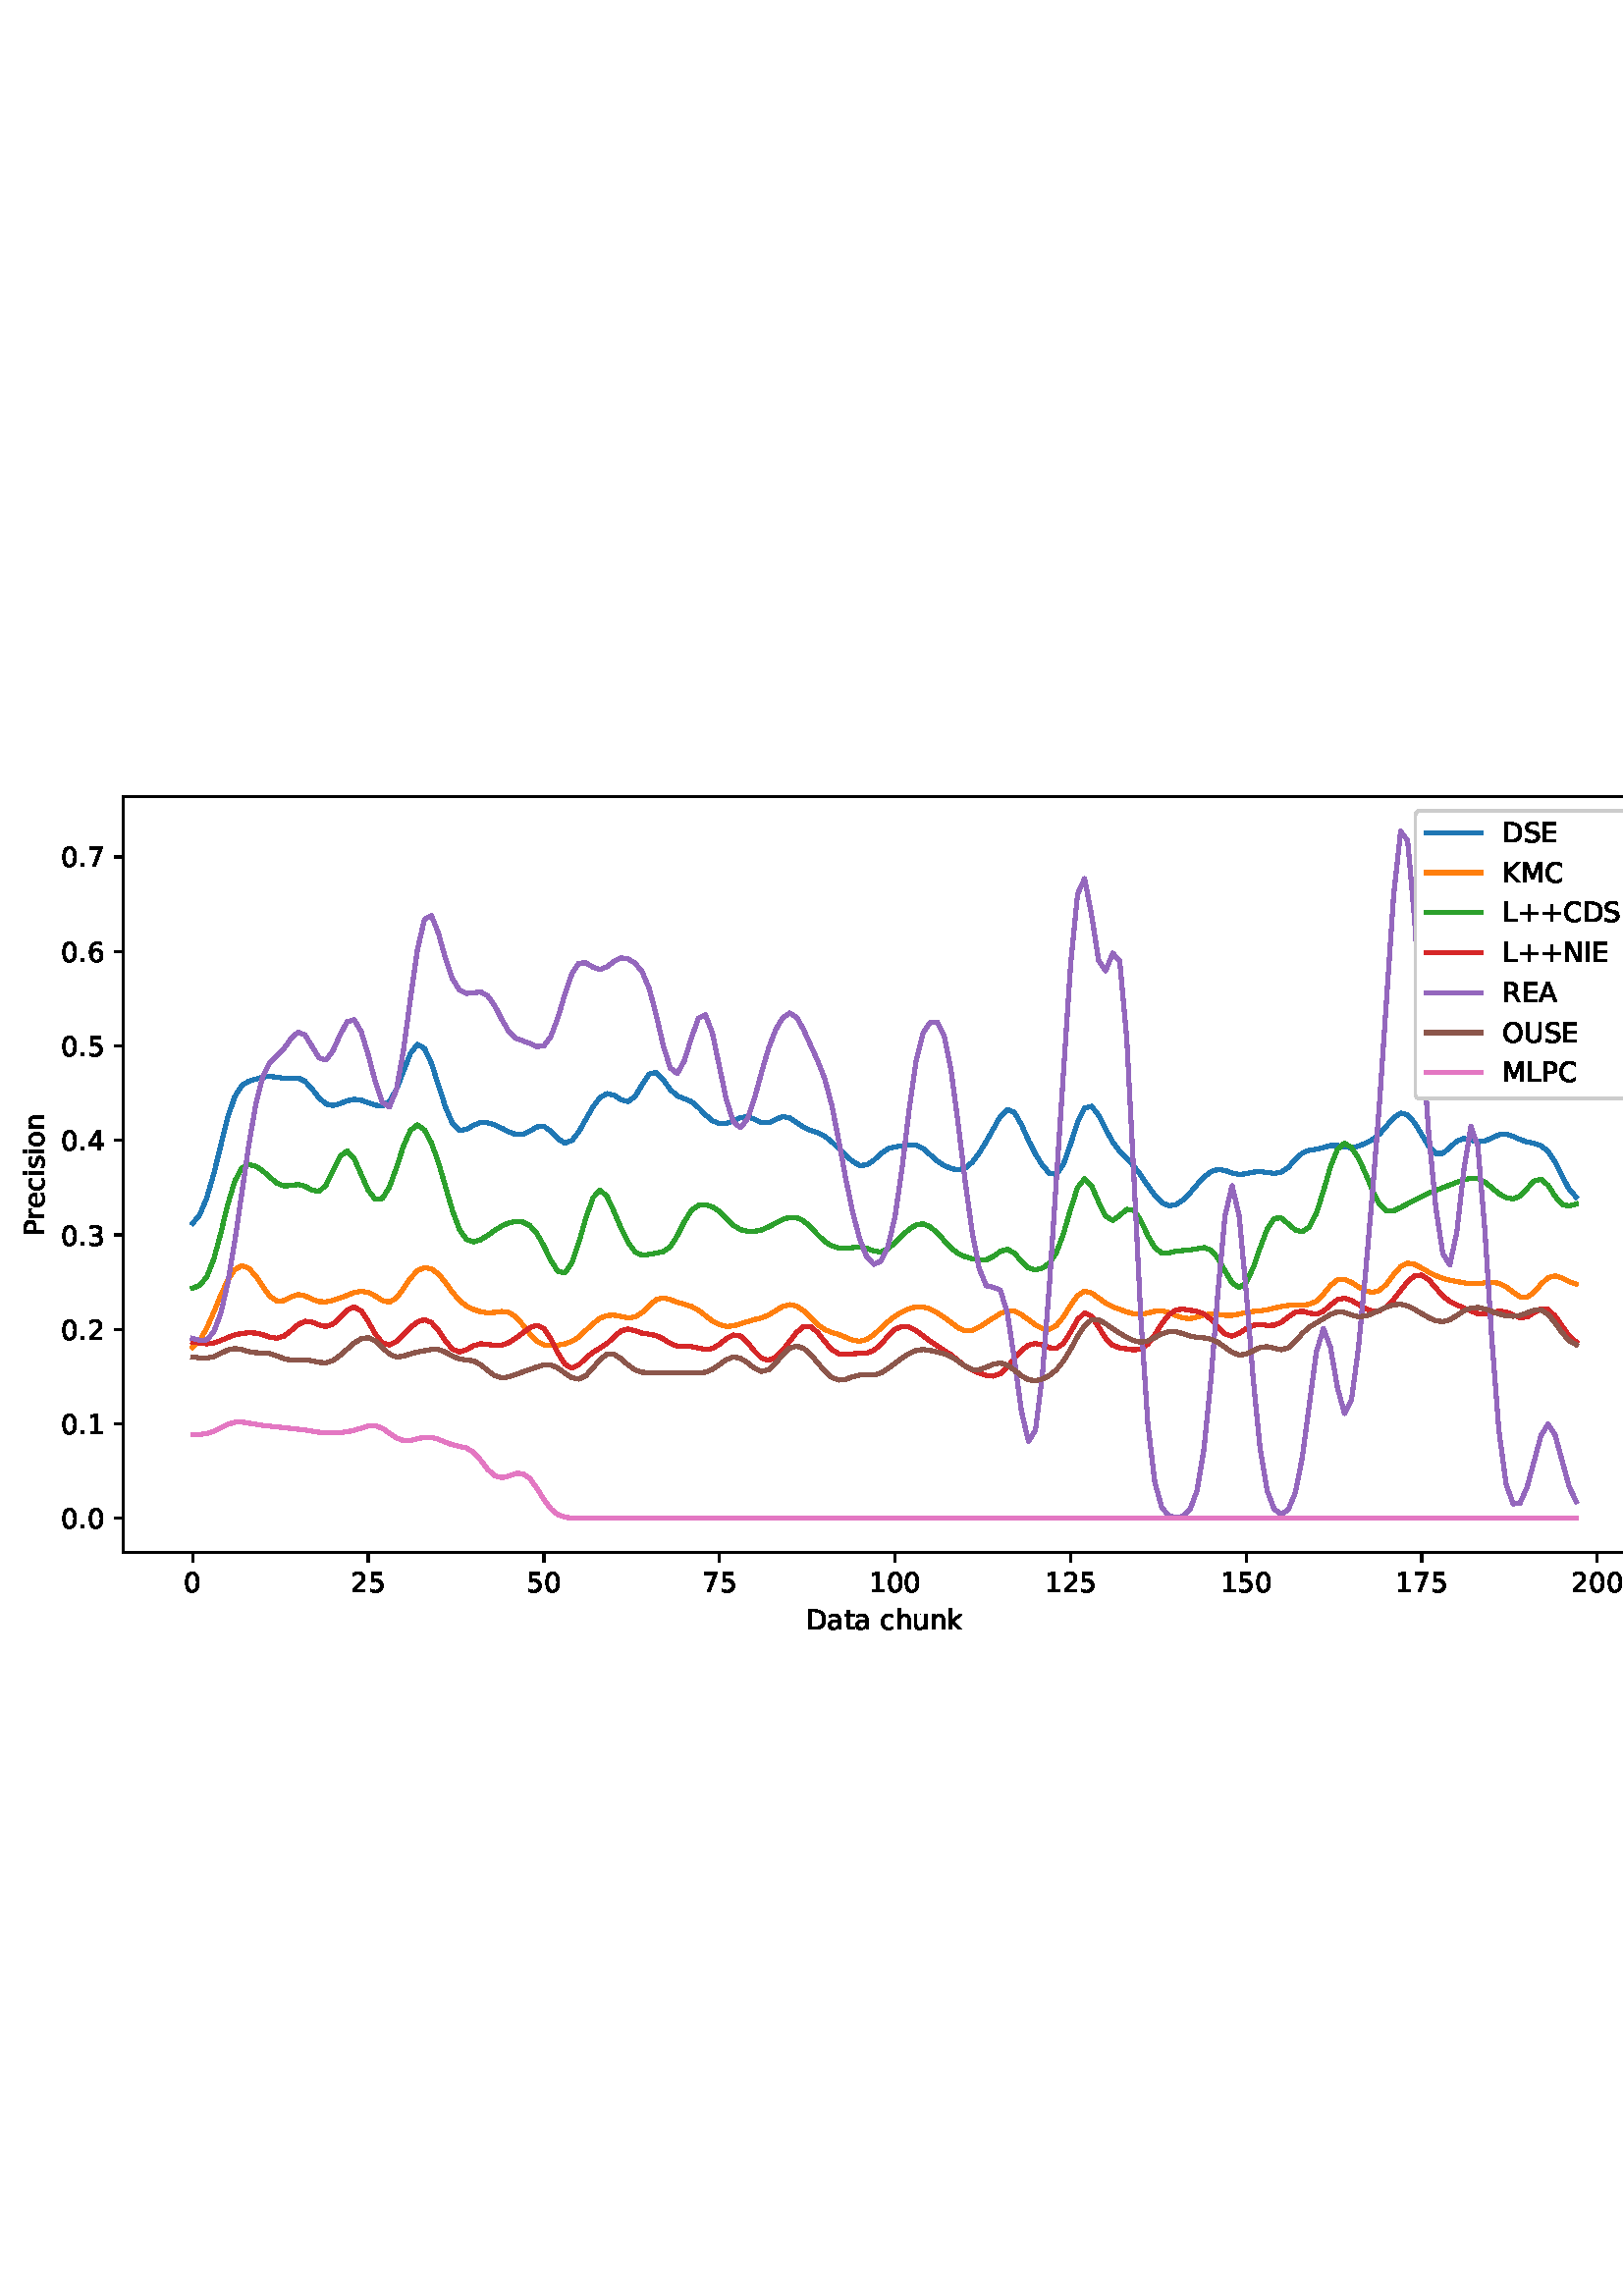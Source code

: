 %!PS-Adobe-3.0 EPSF-3.0
%%Orientation: portrait
%%BoundingBox: 1.511 235.028 610.489 556.972
%%EndComments
%%BeginProlog
/mpldict 8 dict def
mpldict begin
/m { moveto } bind def
/l { lineto } bind def
/r { rlineto } bind def
/c { curveto } bind def
/cl { closepath } bind def
/box {
m
1 index 0 r
0 exch r
neg 0 r
cl
} bind def
/clipbox {
box
clip
newpath
} bind def
%!PS-Adobe-3.0 Resource-Font
%%Copyright: Copyright (c) 2003 by Bitstream, Inc. All Rights Reserved. Copyright (c) 2006 by Tavmjong Bah. All Rights Reserved. DejaVu changes are in public domain 
25 dict begin
/_d{bind def}bind def
/_m{moveto}_d
/_l{lineto}_d
/_cl{closepath eofill}_d
/_c{curveto}_d
/_sc{7 -1 roll{setcachedevice}{pop pop pop pop pop pop}ifelse}_d
/_e{exec}_d
/FontName /DejaVuSans def
/PaintType 0 def
/FontMatrix[.001 0 0 .001 0 0]def
/FontBBox[-1021 -463 1793 1232]def
/FontType 3 def
/Encoding [ /space /plus /period /zero /one /two /three /four /five /six /seven /A /C /D /E /I /K /L /M /N /O /P /R /S /U /a /c /e /h /i /k /n /o /r /s /t /u ] def
/FontInfo 10 dict dup begin
/FamilyName (DejaVu Sans) def
/FullName (DejaVu Sans) def
/Notice (Copyright (c) 2003 by Bitstream, Inc. All Rights Reserved. Copyright (c) 2006 by Tavmjong Bah. All Rights Reserved. DejaVu changes are in public domain ) def
/Weight (Book) def
/Version (Version 2.35) def
/ItalicAngle 0.0 def
/isFixedPitch false def
/UnderlinePosition -130 def
/UnderlineThickness 90 def
end readonly def
/CharStrings 38 dict dup begin
/.notdef 0 def
/space{318 0 0 0 0 0 _sc
}_d
/plus{838 0 106 0 732 627 _sc
460 627 _m
460 355 _l
732 355 _l
732 272 _l
460 272 _l
460 0 _l
378 0 _l
378 272 _l
106 272 _l
106 355 _l
378 355 _l
378 627 _l
460 627 _l
_cl}_d
/period{318 0 107 0 210 124 _sc
107 124 _m
210 124 _l
210 0 _l
107 0 _l
107 124 _l
_cl}_d
/zero{636 0 66 -13 570 742 _sc
318 664 _m
267 664 229 639 203 589 _c
177 539 165 464 165 364 _c
165 264 177 189 203 139 _c
229 89 267 64 318 64 _c
369 64 407 89 433 139 _c
458 189 471 264 471 364 _c
471 464 458 539 433 589 _c
407 639 369 664 318 664 _c
318 742 _m
399 742 461 709 505 645 _c
548 580 570 486 570 364 _c
570 241 548 147 505 83 _c
461 19 399 -13 318 -13 _c
236 -13 173 19 130 83 _c
87 147 66 241 66 364 _c
66 486 87 580 130 645 _c
173 709 236 742 318 742 _c
_cl}_d
/one{636 0 110 0 544 729 _sc
124 83 _m
285 83 _l
285 639 _l
110 604 _l
110 694 _l
284 729 _l
383 729 _l
383 83 _l
544 83 _l
544 0 _l
124 0 _l
124 83 _l
_cl}_d
/two{{636 0 73 0 536 742 _sc
192 83 _m
536 83 _l
536 0 _l
73 0 _l
73 83 _l
110 121 161 173 226 239 _c
290 304 331 346 348 365 _c
380 400 402 430 414 455 _c
426 479 433 504 433 528 _c
433 566 419 598 392 622 _c
365 646 330 659 286 659 _c
255 659 222 653 188 643 _c
154 632 117 616 78 594 _c
78 694 _l
118 710 155 722 189 730 _c
223 738 255 742 284 742 _c
}_e{359 742 419 723 464 685 _c
509 647 532 597 532 534 _c
532 504 526 475 515 449 _c
504 422 484 390 454 354 _c
446 344 420 317 376 272 _c
332 227 271 164 192 83 _c
_cl}_e}_d
/three{{636 0 76 -13 556 742 _sc
406 393 _m
453 383 490 362 516 330 _c
542 298 556 258 556 212 _c
556 140 531 84 482 45 _c
432 6 362 -13 271 -13 _c
240 -13 208 -10 176 -4 _c
144 1 110 10 76 22 _c
76 117 _l
103 101 133 89 166 81 _c
198 73 232 69 268 69 _c
330 69 377 81 409 105 _c
441 129 458 165 458 212 _c
458 254 443 288 413 312 _c
383 336 341 349 287 349 _c
}_e{202 349 _l
202 430 _l
291 430 _l
339 430 376 439 402 459 _c
428 478 441 506 441 543 _c
441 580 427 609 401 629 _c
374 649 336 659 287 659 _c
260 659 231 656 200 650 _c
169 644 135 635 98 623 _c
98 711 _l
135 721 170 729 203 734 _c
235 739 266 742 296 742 _c
370 742 429 725 473 691 _c
517 657 539 611 539 553 _c
539 513 527 479 504 451 _c
481 423 448 403 406 393 _c
_cl}_e}_d
/four{636 0 49 0 580 729 _sc
378 643 _m
129 254 _l
378 254 _l
378 643 _l
352 729 _m
476 729 _l
476 254 _l
580 254 _l
580 172 _l
476 172 _l
476 0 _l
378 0 _l
378 172 _l
49 172 _l
49 267 _l
352 729 _l
_cl}_d
/five{{636 0 77 -13 549 729 _sc
108 729 _m
495 729 _l
495 646 _l
198 646 _l
198 467 _l
212 472 227 476 241 478 _c
255 480 270 482 284 482 _c
365 482 429 459 477 415 _c
525 370 549 310 549 234 _c
549 155 524 94 475 51 _c
426 8 357 -13 269 -13 _c
238 -13 207 -10 175 -6 _c
143 -1 111 6 77 17 _c
77 116 _l
106 100 136 88 168 80 _c
199 72 232 69 267 69 _c
}_e{323 69 368 83 401 113 _c
433 143 450 183 450 234 _c
450 284 433 324 401 354 _c
368 384 323 399 267 399 _c
241 399 214 396 188 390 _c
162 384 135 375 108 363 _c
108 729 _l
_cl}_e}_d
/six{{636 0 70 -13 573 742 _sc
330 404 _m
286 404 251 388 225 358 _c
199 328 186 286 186 234 _c
186 181 199 139 225 109 _c
251 79 286 64 330 64 _c
374 64 409 79 435 109 _c
461 139 474 181 474 234 _c
474 286 461 328 435 358 _c
409 388 374 404 330 404 _c
526 713 _m
526 623 _l
501 635 476 644 451 650 _c
425 656 400 659 376 659 _c
310 659 260 637 226 593 _c
}_e{192 549 172 482 168 394 _c
187 422 211 444 240 459 _c
269 474 301 482 336 482 _c
409 482 467 459 509 415 _c
551 371 573 310 573 234 _c
573 159 550 99 506 54 _c
462 9 403 -13 330 -13 _c
246 -13 181 19 137 83 _c
92 147 70 241 70 364 _c
70 479 97 571 152 639 _c
206 707 280 742 372 742 _c
396 742 421 739 447 735 _c
472 730 498 723 526 713 _c
_cl}_e}_d
/seven{636 0 82 0 551 729 _sc
82 729 _m
551 729 _l
551 687 _l
286 0 _l
183 0 _l
432 646 _l
82 646 _l
82 729 _l
_cl}_d
/A{684 0 8 0 676 729 _sc
342 632 _m
208 269 _l
476 269 _l
342 632 _l
286 729 _m
398 729 _l
676 0 _l
573 0 _l
507 187 _l
178 187 _l
112 0 _l
8 0 _l
286 729 _l
_cl}_d
/C{{698 0 56 -13 644 742 _sc
644 673 _m
644 569 _l
610 599 575 622 537 638 _c
499 653 460 661 418 661 _c
334 661 270 635 226 584 _c
182 533 160 460 160 364 _c
160 268 182 194 226 143 _c
270 92 334 67 418 67 _c
460 67 499 74 537 90 _c
575 105 610 128 644 159 _c
644 56 _l
609 32 572 15 534 4 _c
496 -7 455 -13 412 -13 _c
302 -13 215 20 151 87 _c
}_e{87 154 56 246 56 364 _c
56 481 87 573 151 641 _c
215 708 302 742 412 742 _c
456 742 497 736 535 725 _c
573 713 610 696 644 673 _c
_cl}_e}_d
/D{770 0 98 0 711 729 _sc
197 648 _m
197 81 _l
316 81 _l
416 81 490 103 537 149 _c
583 195 607 267 607 365 _c
607 463 583 534 537 580 _c
490 625 416 648 316 648 _c
197 648 _l
98 729 _m
301 729 _l
442 729 546 699 612 641 _c
678 582 711 490 711 365 _c
711 239 677 147 611 88 _c
545 29 441 0 301 0 _c
98 0 _l
98 729 _l
_cl}_d
/E{632 0 98 0 568 729 _sc
98 729 _m
559 729 _l
559 646 _l
197 646 _l
197 430 _l
544 430 _l
544 347 _l
197 347 _l
197 83 _l
568 83 _l
568 0 _l
98 0 _l
98 729 _l
_cl}_d
/I{295 0 98 0 197 729 _sc
98 729 _m
197 729 _l
197 0 _l
98 0 _l
98 729 _l
_cl}_d
/K{656 0 98 0 677 729 _sc
98 729 _m
197 729 _l
197 421 _l
524 729 _l
651 729 _l
289 389 _l
677 0 _l
547 0 _l
197 351 _l
197 0 _l
98 0 _l
98 729 _l
_cl}_d
/L{557 0 98 0 552 729 _sc
98 729 _m
197 729 _l
197 83 _l
552 83 _l
552 0 _l
98 0 _l
98 729 _l
_cl}_d
/M{863 0 98 0 765 729 _sc
98 729 _m
245 729 _l
431 233 _l
618 729 _l
765 729 _l
765 0 _l
669 0 _l
669 640 _l
481 140 _l
382 140 _l
194 640 _l
194 0 _l
98 0 _l
98 729 _l
_cl}_d
/N{748 0 98 0 650 729 _sc
98 729 _m
231 729 _l
554 119 _l
554 729 _l
650 729 _l
650 0 _l
517 0 _l
194 610 _l
194 0 _l
98 0 _l
98 729 _l
_cl}_d
/O{787 0 56 -13 731 742 _sc
394 662 _m
322 662 265 635 223 582 _c
181 528 160 456 160 364 _c
160 272 181 199 223 146 _c
265 92 322 66 394 66 _c
465 66 522 92 564 146 _c
606 199 627 272 627 364 _c
627 456 606 528 564 582 _c
522 635 465 662 394 662 _c
394 742 _m
496 742 577 707 639 639 _c
700 571 731 479 731 364 _c
731 248 700 157 639 89 _c
577 21 496 -13 394 -13 _c
291 -13 209 21 148 89 _c
86 157 56 248 56 364 _c
56 479 86 571 148 639 _c
209 707 291 742 394 742 _c
_cl}_d
/P{603 0 98 0 569 729 _sc
197 648 _m
197 374 _l
321 374 _l
367 374 402 385 427 409 _c
452 433 465 467 465 511 _c
465 555 452 588 427 612 _c
402 636 367 648 321 648 _c
197 648 _l
98 729 _m
321 729 _l
402 729 464 710 506 673 _c
548 636 569 582 569 511 _c
569 439 548 384 506 348 _c
464 311 402 293 321 293 _c
197 293 _l
197 0 _l
98 0 _l
98 729 _l
_cl}_d
/R{{695 0 98 0 666 729 _sc
444 342 _m
465 334 486 319 506 296 _c
526 272 546 240 566 199 _c
666 0 _l
560 0 _l
467 187 _l
443 235 419 268 397 284 _c
374 300 343 308 304 308 _c
197 308 _l
197 0 _l
98 0 _l
98 729 _l
321 729 _l
404 729 466 711 507 677 _c
548 642 569 589 569 519 _c
569 473 558 434 537 404 _c
515 374 484 353 444 342 _c
197 648 _m
197 389 _l
321 389 _l
}_e{368 389 404 400 428 422 _c
452 444 465 476 465 519 _c
465 561 452 593 428 615 _c
404 637 368 648 321 648 _c
197 648 _l
_cl}_e}_d
/S{{635 0 66 -13 579 742 _sc
535 705 _m
535 609 _l
497 627 462 640 429 649 _c
395 657 363 662 333 662 _c
279 662 237 651 208 631 _c
179 610 165 580 165 542 _c
165 510 174 485 194 469 _c
213 452 250 439 304 429 _c
364 417 _l
437 403 491 378 526 343 _c
561 307 579 260 579 201 _c
579 130 555 77 508 41 _c
460 5 391 -13 300 -13 _c
265 -13 228 -9 189 -2 _c
}_e{150 5 110 16 69 32 _c
69 134 _l
109 111 148 94 186 83 _c
224 71 262 66 300 66 _c
356 66 399 77 430 99 _c
460 121 476 152 476 194 _c
476 230 465 258 443 278 _c
421 298 385 313 335 323 _c
275 335 _l
201 349 148 372 115 404 _c
82 435 66 478 66 534 _c
66 598 88 649 134 686 _c
179 723 242 742 322 742 _c
356 742 390 739 426 733 _c
461 727 497 717 535 705 _c
}_e{_cl}_e}_d
/U{732 0 87 -13 645 729 _sc
87 729 _m
186 729 _l
186 286 _l
186 208 200 151 228 117 _c
256 83 302 66 366 66 _c
429 66 475 83 503 117 _c
531 151 546 208 546 286 _c
546 729 _l
645 729 _l
645 274 _l
645 178 621 107 574 59 _c
527 11 458 -13 366 -13 _c
274 -13 204 11 157 59 _c
110 107 87 178 87 274 _c
87 729 _l
_cl}_d
/a{{613 0 60 -13 522 560 _sc
343 275 _m
270 275 220 266 192 250 _c
164 233 150 205 150 165 _c
150 133 160 107 181 89 _c
202 70 231 61 267 61 _c
317 61 357 78 387 114 _c
417 149 432 196 432 255 _c
432 275 _l
343 275 _l
522 312 _m
522 0 _l
432 0 _l
432 83 _l
411 49 385 25 355 10 _c
325 -5 287 -13 243 -13 _c
187 -13 142 2 109 33 _c
76 64 60 106 60 159 _c
}_e{60 220 80 266 122 298 _c
163 329 224 345 306 345 _c
432 345 _l
432 354 _l
432 395 418 427 391 450 _c
364 472 326 484 277 484 _c
245 484 215 480 185 472 _c
155 464 127 453 100 439 _c
100 522 _l
132 534 164 544 195 550 _c
226 556 256 560 286 560 _c
365 560 424 539 463 498 _c
502 457 522 395 522 312 _c
_cl}_e}_d
/c{{550 0 55 -13 488 560 _sc
488 526 _m
488 442 _l
462 456 437 466 411 473 _c
385 480 360 484 334 484 _c
276 484 230 465 198 428 _c
166 391 150 339 150 273 _c
150 206 166 154 198 117 _c
230 80 276 62 334 62 _c
360 62 385 65 411 72 _c
437 79 462 90 488 104 _c
488 21 _l
462 9 436 0 410 -5 _c
383 -10 354 -13 324 -13 _c
242 -13 176 12 128 64 _c
}_e{79 115 55 185 55 273 _c
55 362 79 432 128 483 _c
177 534 244 560 330 560 _c
358 560 385 557 411 551 _c
437 545 463 537 488 526 _c
_cl}_e}_d
/e{{615 0 55 -13 562 560 _sc
562 296 _m
562 252 _l
149 252 _l
153 190 171 142 205 110 _c
238 78 284 62 344 62 _c
378 62 412 66 444 74 _c
476 82 509 95 541 113 _c
541 28 _l
509 14 476 3 442 -3 _c
408 -9 373 -13 339 -13 _c
251 -13 182 12 131 62 _c
80 112 55 181 55 268 _c
55 357 79 428 127 481 _c
175 533 241 560 323 560 _c
397 560 455 536 498 489 _c
}_e{540 441 562 377 562 296 _c
472 322 _m
471 371 457 410 431 440 _c
404 469 368 484 324 484 _c
274 484 234 469 204 441 _c
174 413 156 373 152 322 _c
472 322 _l
_cl}_e}_d
/h{634 0 91 0 549 760 _sc
549 330 _m
549 0 _l
459 0 _l
459 327 _l
459 379 448 417 428 443 _c
408 469 378 482 338 482 _c
289 482 251 466 223 435 _c
195 404 181 362 181 309 _c
181 0 _l
91 0 _l
91 760 _l
181 760 _l
181 462 _l
202 494 227 519 257 535 _c
286 551 320 560 358 560 _c
420 560 468 540 500 501 _c
532 462 549 405 549 330 _c
_cl}_d
/i{278 0 94 0 184 760 _sc
94 547 _m
184 547 _l
184 0 _l
94 0 _l
94 547 _l
94 760 _m
184 760 _l
184 646 _l
94 646 _l
94 760 _l
_cl}_d
/k{579 0 91 0 576 760 _sc
91 760 _m
181 760 _l
181 311 _l
449 547 _l
564 547 _l
274 291 _l
576 0 _l
459 0 _l
181 267 _l
181 0 _l
91 0 _l
91 760 _l
_cl}_d
/n{634 0 91 0 549 560 _sc
549 330 _m
549 0 _l
459 0 _l
459 327 _l
459 379 448 417 428 443 _c
408 469 378 482 338 482 _c
289 482 251 466 223 435 _c
195 404 181 362 181 309 _c
181 0 _l
91 0 _l
91 547 _l
181 547 _l
181 462 _l
202 494 227 519 257 535 _c
286 551 320 560 358 560 _c
420 560 468 540 500 501 _c
532 462 549 405 549 330 _c
_cl}_d
/o{612 0 55 -13 557 560 _sc
306 484 _m
258 484 220 465 192 427 _c
164 389 150 338 150 273 _c
150 207 163 156 191 118 _c
219 80 257 62 306 62 _c
354 62 392 80 420 118 _c
448 156 462 207 462 273 _c
462 337 448 389 420 427 _c
392 465 354 484 306 484 _c
306 560 _m
384 560 445 534 490 484 _c
534 433 557 363 557 273 _c
557 183 534 113 490 63 _c
445 12 384 -13 306 -13 _c
227 -13 165 12 121 63 _c
77 113 55 183 55 273 _c
55 363 77 433 121 484 _c
165 534 227 560 306 560 _c
_cl}_d
/r{411 0 91 0 411 560 _sc
411 463 _m
401 469 390 473 378 476 _c
366 478 353 480 339 480 _c
288 480 249 463 222 430 _c
194 397 181 350 181 288 _c
181 0 _l
91 0 _l
91 547 _l
181 547 _l
181 462 _l
199 495 224 520 254 536 _c
284 552 321 560 365 560 _c
371 560 378 559 386 559 _c
393 558 401 557 411 555 _c
411 463 _l
_cl}_d
/s{{521 0 54 -13 472 560 _sc
443 531 _m
443 446 _l
417 458 391 468 364 475 _c
336 481 308 485 279 485 _c
234 485 200 478 178 464 _c
156 450 145 430 145 403 _c
145 382 153 366 169 354 _c
185 342 217 330 265 320 _c
296 313 _l
360 299 405 279 432 255 _c
458 230 472 195 472 151 _c
472 100 452 60 412 31 _c
372 1 316 -13 246 -13 _c
216 -13 186 -10 154 -5 _c
}_e{122 0 89 8 54 20 _c
54 113 _l
87 95 120 82 152 74 _c
184 65 216 61 248 61 _c
290 61 323 68 346 82 _c
368 96 380 117 380 144 _c
380 168 371 187 355 200 _c
339 213 303 226 247 238 _c
216 245 _l
160 257 119 275 95 299 _c
70 323 58 356 58 399 _c
58 450 76 490 112 518 _c
148 546 200 560 268 560 _c
301 560 332 557 362 552 _c
391 547 418 540 443 531 _c
}_e{_cl}_e}_d
/t{392 0 27 0 368 702 _sc
183 702 _m
183 547 _l
368 547 _l
368 477 _l
183 477 _l
183 180 _l
183 135 189 106 201 94 _c
213 81 238 75 276 75 _c
368 75 _l
368 0 _l
276 0 _l
206 0 158 13 132 39 _c
106 65 93 112 93 180 _c
93 477 _l
27 477 _l
27 547 _l
93 547 _l
93 702 _l
183 702 _l
_cl}_d
/u{634 0 85 -13 543 560 _sc
85 216 _m
85 547 _l
175 547 _l
175 219 _l
175 167 185 129 205 103 _c
225 77 255 64 296 64 _c
344 64 383 79 411 110 _c
439 141 453 183 453 237 _c
453 547 _l
543 547 _l
543 0 _l
453 0 _l
453 84 _l
431 50 405 26 377 10 _c
348 -5 315 -13 277 -13 _c
214 -13 166 6 134 45 _c
101 83 85 140 85 216 _c
311 560 _m
311 560 _l
_cl}_d
end readonly def

/BuildGlyph
 {exch begin
 CharStrings exch
 2 copy known not{pop /.notdef}if
 true 3 1 roll get exec
 end}_d

/BuildChar {
 1 index /Encoding get exch get
 1 index /BuildGlyph get exec
}_d

FontName currentdict end definefont pop
end
%%EndProlog
mpldict begin
1.511 235.028 translate
608.978 321.944 0 0 clipbox
gsave
0 0 m
608.978 0 l
608.978 321.944 l
0 321.944 l
cl
1.000 setgray
fill
grestore
gsave
43.778 37.544 m
601.778 37.544 l
601.778 314.744 l
43.778 314.744 l
cl
1.000 setgray
fill
grestore
0.800 setlinewidth
1 setlinejoin
0 setlinecap
[] 0 setdash
0.000 setgray
gsave
/o {
gsave
newpath
translate
0.8 setlinewidth
1 setlinejoin
0 setlinecap
0 0 m
0 -3.5 l

gsave
0.000 setgray
fill
grestore
stroke
grestore
} bind def
69.142 37.544 o
grestore
/DejaVuSans findfont
10.000 scalefont
setfont
gsave
65.962 22.95 translate
0.0 rotate
0.0 0.0 m /zero glyphshow
grestore
gsave
/o {
gsave
newpath
translate
0.8 setlinewidth
1 setlinejoin
0 setlinecap
0 0 m
0 -3.5 l

gsave
0.000 setgray
fill
grestore
stroke
grestore
} bind def
133.516 37.544 o
grestore
gsave
127.157 22.95 translate
0.0 rotate
0.0 0.0 m /two glyphshow
6.362 0.0 m /five glyphshow
grestore
gsave
/o {
gsave
newpath
translate
0.8 setlinewidth
1 setlinejoin
0 setlinecap
0 0 m
0 -3.5 l

gsave
0.000 setgray
fill
grestore
stroke
grestore
} bind def
197.891 37.544 o
grestore
gsave
191.532 22.95 translate
0.0 rotate
0.0 0.0 m /five glyphshow
6.362 0.0 m /zero glyphshow
grestore
gsave
/o {
gsave
newpath
translate
0.8 setlinewidth
1 setlinejoin
0 setlinecap
0 0 m
0 -3.5 l

gsave
0.000 setgray
fill
grestore
stroke
grestore
} bind def
262.266 37.544 o
grestore
gsave
255.907 22.95 translate
0.0 rotate
0.0 0.0 m /seven glyphshow
6.362 0.0 m /five glyphshow
grestore
gsave
/o {
gsave
newpath
translate
0.8 setlinewidth
1 setlinejoin
0 setlinecap
0 0 m
0 -3.5 l

gsave
0.000 setgray
fill
grestore
stroke
grestore
} bind def
326.641 37.544 o
grestore
gsave
317.102 22.95 translate
0.0 rotate
0.0 0.0 m /one glyphshow
6.362 0.0 m /zero glyphshow
12.725 0.0 m /zero glyphshow
grestore
gsave
/o {
gsave
newpath
translate
0.8 setlinewidth
1 setlinejoin
0 setlinecap
0 0 m
0 -3.5 l

gsave
0.000 setgray
fill
grestore
stroke
grestore
} bind def
391.015 37.544 o
grestore
gsave
381.476 22.95 translate
0.0 rotate
0.0 0.0 m /one glyphshow
6.362 0.0 m /two glyphshow
12.725 0.0 m /five glyphshow
grestore
gsave
/o {
gsave
newpath
translate
0.8 setlinewidth
1 setlinejoin
0 setlinecap
0 0 m
0 -3.5 l

gsave
0.000 setgray
fill
grestore
stroke
grestore
} bind def
455.39 37.544 o
grestore
gsave
445.851 22.95 translate
0.0 rotate
0.0 0.0 m /one glyphshow
6.362 0.0 m /five glyphshow
12.725 0.0 m /zero glyphshow
grestore
gsave
/o {
gsave
newpath
translate
0.8 setlinewidth
1 setlinejoin
0 setlinecap
0 0 m
0 -3.5 l

gsave
0.000 setgray
fill
grestore
stroke
grestore
} bind def
519.765 37.544 o
grestore
gsave
510.226 22.95 translate
0.0 rotate
0.0 0.0 m /one glyphshow
6.362 0.0 m /seven glyphshow
12.725 0.0 m /five glyphshow
grestore
gsave
/o {
gsave
newpath
translate
0.8 setlinewidth
1 setlinejoin
0 setlinecap
0 0 m
0 -3.5 l

gsave
0.000 setgray
fill
grestore
stroke
grestore
} bind def
584.139 37.544 o
grestore
gsave
574.6 22.95 translate
0.0 rotate
0.0 0.0 m /two glyphshow
6.362 0.0 m /zero glyphshow
12.725 0.0 m /zero glyphshow
grestore
gsave
294.083 9.278 translate
0.0 rotate
0.0 0.0 m /D glyphshow
7.7 0.0 m /a glyphshow
13.828 0.0 m /t glyphshow
17.749 0.0 m /a glyphshow
23.877 0.0 m /space glyphshow
27.056 0.0 m /c glyphshow
32.554 0.0 m /h glyphshow
38.892 0.0 m /u glyphshow
45.229 0.0 m /n glyphshow
51.567 0.0 m /k glyphshow
grestore
gsave
/o {
gsave
newpath
translate
0.8 setlinewidth
1 setlinejoin
0 setlinecap
0 0 m
-3.5 0 l

gsave
0.000 setgray
fill
grestore
stroke
grestore
} bind def
43.778 50.144 o
grestore
gsave
20.872 46.347 translate
0.0 rotate
0.0 0.0 m /zero glyphshow
6.362 0.0 m /period glyphshow
9.541 0.0 m /zero glyphshow
grestore
gsave
/o {
gsave
newpath
translate
0.8 setlinewidth
1 setlinejoin
0 setlinecap
0 0 m
-3.5 0 l

gsave
0.000 setgray
fill
grestore
stroke
grestore
} bind def
43.778 84.803 o
grestore
gsave
20.872 81.006 translate
0.0 rotate
0.0 0.0 m /zero glyphshow
6.362 0.0 m /period glyphshow
9.541 0.0 m /one glyphshow
grestore
gsave
/o {
gsave
newpath
translate
0.8 setlinewidth
1 setlinejoin
0 setlinecap
0 0 m
-3.5 0 l

gsave
0.000 setgray
fill
grestore
stroke
grestore
} bind def
43.778 119.463 o
grestore
gsave
20.872 115.666 translate
0.0 rotate
0.0 0.0 m /zero glyphshow
6.362 0.0 m /period glyphshow
9.541 0.0 m /two glyphshow
grestore
gsave
/o {
gsave
newpath
translate
0.8 setlinewidth
1 setlinejoin
0 setlinecap
0 0 m
-3.5 0 l

gsave
0.000 setgray
fill
grestore
stroke
grestore
} bind def
43.778 154.122 o
grestore
gsave
20.872 150.325 translate
0.0 rotate
0.0 0.0 m /zero glyphshow
6.362 0.0 m /period glyphshow
9.541 0.0 m /three glyphshow
grestore
gsave
/o {
gsave
newpath
translate
0.8 setlinewidth
1 setlinejoin
0 setlinecap
0 0 m
-3.5 0 l

gsave
0.000 setgray
fill
grestore
stroke
grestore
} bind def
43.778 188.781 o
grestore
gsave
20.872 184.984 translate
0.0 rotate
0.0 0.0 m /zero glyphshow
6.362 0.0 m /period glyphshow
9.541 0.0 m /four glyphshow
grestore
gsave
/o {
gsave
newpath
translate
0.8 setlinewidth
1 setlinejoin
0 setlinecap
0 0 m
-3.5 0 l

gsave
0.000 setgray
fill
grestore
stroke
grestore
} bind def
43.778 223.441 o
grestore
gsave
20.872 219.644 translate
0.0 rotate
0.0 0.0 m /zero glyphshow
6.362 0.0 m /period glyphshow
9.541 0.0 m /five glyphshow
grestore
gsave
/o {
gsave
newpath
translate
0.8 setlinewidth
1 setlinejoin
0 setlinecap
0 0 m
-3.5 0 l

gsave
0.000 setgray
fill
grestore
stroke
grestore
} bind def
43.778 258.1 o
grestore
gsave
20.872 254.303 translate
0.0 rotate
0.0 0.0 m /zero glyphshow
6.362 0.0 m /period glyphshow
9.541 0.0 m /six glyphshow
grestore
gsave
/o {
gsave
newpath
translate
0.8 setlinewidth
1 setlinejoin
0 setlinecap
0 0 m
-3.5 0 l

gsave
0.000 setgray
fill
grestore
stroke
grestore
} bind def
43.778 292.76 o
grestore
gsave
20.872 288.963 translate
0.0 rotate
0.0 0.0 m /zero glyphshow
6.362 0.0 m /period glyphshow
9.541 0.0 m /seven glyphshow
grestore
gsave
14.794 153.62 translate
90.0 rotate
0.0 0.0 m /P glyphshow
6.03 0.0 m /r glyphshow
10.142 0.0 m /e glyphshow
16.294 0.0 m /c glyphshow
21.792 0.0 m /i glyphshow
24.57 0.0 m /s glyphshow
29.78 0.0 m /i glyphshow
32.559 0.0 m /o glyphshow
38.677 0.0 m /n glyphshow
grestore
1.500 setlinewidth
2 setlinecap
0.122 0.467 0.706 setrgbcolor
gsave
558 277.2 43.78 37.54 clipbox
69.142 158.379 m
71.717 161.531 l
74.292 167.706 l
76.867 176.547 l
82.017 197.263 l
84.592 204.881 l
87.167 208.931 l
89.742 210.48 l
94.892 212.031 l
97.467 212.275 l
102.617 211.559 l
105.192 211.696 l
107.767 211.703 l
110.342 210.445 l
112.917 207.635 l
115.492 204.362 l
118.067 202.118 l
120.642 201.562 l
123.217 202.281 l
125.792 203.319 l
128.366 203.836 l
130.941 203.532 l
136.091 201.703 l
138.666 201.448 l
141.241 203.013 l
143.816 207.402 l
148.966 220.687 l
151.541 223.974 l
154.116 222.527 l
156.691 216.962 l
161.841 200.934 l
164.416 194.932 l
166.991 192.396 l
169.566 192.833 l
172.141 194.366 l
174.716 195.333 l
177.291 195.254 l
179.866 194.448 l
182.441 193.266 l
185.016 191.948 l
187.591 190.961 l
190.166 190.979 l
192.741 192.204 l
195.316 193.721 l
197.891 193.957 l
200.466 192.152 l
203.041 189.385 l
205.616 187.795 l
208.191 188.746 l
210.766 192.028 l
215.916 201.114 l
218.491 204.53 l
221.066 205.954 l
223.641 205.327 l
226.216 203.691 l
228.791 202.997 l
231.366 204.958 l
233.941 209.237 l
236.516 213.079 l
239.091 213.702 l
241.666 211.028 l
244.241 207.449 l
246.816 205.128 l
251.966 202.998 l
254.541 200.864 l
257.116 198.179 l
259.691 196.004 l
262.266 194.926 l
264.841 194.983 l
267.416 195.946 l
269.991 197.129 l
272.566 197.458 l
275.141 196.51 l
277.716 195.283 l
280.291 195.216 l
282.866 196.427 l
285.441 197.494 l
288.016 197.088 l
293.166 193.54 l
295.741 192.434 l
298.316 191.642 l
300.891 190.321 l
303.466 188.244 l
308.616 183.253 l
311.191 180.995 l
313.766 179.602 l
316.341 179.772 l
318.916 181.548 l
321.491 183.948 l
324.066 185.707 l
326.641 186.431 l
331.791 187.069 l
334.366 187.01 l
336.941 185.779 l
342.091 181.26 l
344.666 179.604 l
347.241 178.466 l
349.816 177.92 l
352.39 178.572 l
354.965 180.781 l
357.54 184.203 l
360.115 188.375 l
365.265 197.604 l
367.84 200.154 l
370.415 199.03 l
372.99 194.537 l
375.565 188.849 l
378.14 183.771 l
380.715 179.637 l
383.29 176.7 l
385.865 176.379 l
388.44 180.124 l
391.015 187.409 l
393.59 195.402 l
396.165 200.657 l
398.74 201.296 l
401.315 197.961 l
403.89 192.896 l
406.465 188.206 l
409.04 184.746 l
414.19 179.386 l
416.765 176.03 l
419.34 172.212 l
421.915 168.599 l
424.49 165.959 l
427.065 164.809 l
429.64 165.204 l
432.215 166.878 l
434.79 169.477 l
437.365 172.516 l
439.94 175.335 l
442.515 177.322 l
445.09 178.124 l
447.665 177.766 l
450.24 176.839 l
452.815 176.292 l
455.39 176.556 l
457.965 177.133 l
460.54 177.325 l
465.69 176.687 l
468.265 177.106 l
470.84 178.914 l
473.415 181.74 l
475.99 184.149 l
478.565 185.203 l
481.14 185.531 l
483.715 186.146 l
486.29 186.891 l
488.865 186.943 l
491.44 186.362 l
494.015 186.102 l
496.59 186.68 l
499.165 187.752 l
501.74 189.091 l
504.315 191.111 l
509.465 197.062 l
512.04 198.777 l
514.615 198.138 l
517.19 195.16 l
522.34 186.601 l
524.915 184.018 l
527.49 184.005 l
530.065 186.123 l
532.64 188.536 l
535.215 189.483 l
540.365 188.239 l
542.94 188.574 l
548.09 190.843 l
550.665 191.068 l
553.24 190.307 l
555.815 189.12 l
558.39 188.221 l
560.965 187.707 l
563.54 186.853 l
566.115 184.679 l
568.69 180.74 l
571.265 175.633 l
573.84 170.848 l
576.414 167.985 l
576.414 167.985 l
stroke
grestore
1.000 0.498 0.055 setrgbcolor
gsave
558 277.2 43.78 37.54 clipbox
69.142 112.943 m
71.717 115.41 l
74.292 119.93 l
76.867 125.784 l
79.442 132.033 l
82.017 137.59 l
84.592 141.417 l
87.167 142.853 l
89.742 141.851 l
92.317 138.941 l
94.892 135.086 l
97.467 131.609 l
100.042 129.794 l
102.617 130.048 l
105.192 131.402 l
107.767 132.248 l
110.342 131.773 l
112.917 130.549 l
115.492 129.66 l
118.067 129.587 l
120.642 130.123 l
123.217 130.983 l
128.366 132.977 l
130.941 133.429 l
133.516 133.012 l
136.091 131.701 l
138.666 130.099 l
141.241 129.472 l
143.816 130.949 l
146.391 134.359 l
148.966 138.209 l
151.541 140.985 l
154.116 142.124 l
156.691 141.692 l
159.266 139.785 l
161.841 136.653 l
164.416 133.072 l
166.991 130.039 l
169.566 128.026 l
172.141 126.778 l
174.716 125.939 l
177.291 125.553 l
179.866 125.719 l
182.441 126.043 l
185.016 125.712 l
187.591 124.079 l
190.166 121.18 l
192.741 117.837 l
195.316 115.162 l
197.891 113.784 l
200.466 113.49 l
203.041 113.698 l
205.616 114.157 l
208.191 115.086 l
210.766 116.763 l
215.916 121.59 l
218.491 123.539 l
221.066 124.559 l
223.641 124.69 l
228.791 123.728 l
231.366 123.997 l
233.941 125.647 l
236.516 128.223 l
239.091 130.356 l
241.666 131.018 l
244.241 130.401 l
246.816 129.442 l
251.966 127.923 l
254.541 126.521 l
259.691 122.574 l
262.266 121.176 l
264.841 120.552 l
267.416 120.744 l
275.141 123.089 l
277.716 123.669 l
280.291 124.756 l
285.441 127.868 l
288.016 128.558 l
290.591 128.054 l
293.166 126.331 l
298.316 121.202 l
300.891 119.377 l
303.466 118.374 l
306.041 117.591 l
311.191 115.5 l
313.766 115.11 l
316.341 115.822 l
318.916 117.557 l
324.066 122.279 l
326.641 124.305 l
329.216 125.858 l
331.791 127.026 l
334.366 127.736 l
336.941 127.731 l
339.516 126.945 l
342.091 125.601 l
344.666 123.884 l
349.816 120.026 l
352.39 118.959 l
354.965 119.131 l
357.54 120.334 l
365.265 125.289 l
367.84 126.255 l
370.415 126.15 l
372.99 124.892 l
378.14 121.147 l
380.715 119.818 l
383.29 119.544 l
385.865 120.934 l
388.44 124.124 l
391.015 128.289 l
393.59 131.876 l
396.165 133.487 l
398.74 132.856 l
403.89 129.103 l
406.465 127.76 l
411.615 125.884 l
414.19 125.189 l
416.765 125.015 l
419.34 125.472 l
421.915 126.118 l
424.49 126.279 l
427.065 125.664 l
429.64 124.571 l
432.215 123.641 l
434.79 123.42 l
437.365 123.95 l
439.94 124.732 l
442.515 125.147 l
445.09 124.994 l
447.665 124.635 l
450.24 124.604 l
452.815 125.06 l
455.39 125.658 l
457.965 126.038 l
460.54 126.28 l
463.115 126.687 l
468.265 127.852 l
470.84 128.24 l
473.415 128.43 l
475.99 128.443 l
478.565 128.634 l
481.14 129.803 l
483.715 132.378 l
486.29 135.53 l
488.865 137.658 l
491.44 137.891 l
494.015 136.694 l
496.59 135.056 l
499.165 133.661 l
501.74 133.009 l
504.315 133.729 l
506.89 136.142 l
509.465 139.561 l
512.04 142.496 l
514.615 143.757 l
517.19 143.304 l
519.765 141.951 l
522.34 140.469 l
524.915 139.181 l
527.49 138.19 l
530.065 137.526 l
535.215 136.553 l
537.79 136.188 l
540.365 136.211 l
542.94 136.558 l
545.515 136.77 l
548.09 136.368 l
550.665 135.107 l
553.24 133.167 l
555.815 131.441 l
558.39 131.229 l
560.965 133.086 l
563.54 136.076 l
566.115 138.466 l
568.69 139.135 l
571.265 138.293 l
573.84 136.98 l
576.414 136.125 l
576.414 136.125 l
stroke
grestore
0.173 0.627 0.173 setrgbcolor
gsave
558 277.2 43.78 37.54 clipbox
69.142 134.588 m
71.717 135.594 l
74.292 138.756 l
76.867 145.221 l
79.442 154.773 l
82.017 165.323 l
84.592 173.897 l
87.167 178.648 l
89.742 179.946 l
92.317 179.26 l
94.892 177.541 l
97.467 175.223 l
100.042 173.086 l
102.617 172.067 l
105.192 172.247 l
107.767 172.594 l
110.342 171.968 l
112.917 170.521 l
115.492 170.042 l
118.067 172.464 l
123.217 182.981 l
125.792 184.903 l
128.366 182.057 l
133.516 170.424 l
136.091 167.192 l
138.666 167.495 l
141.241 171.566 l
143.816 178.677 l
146.391 186.615 l
148.966 192.474 l
151.541 194.468 l
154.116 192.624 l
156.691 187.795 l
159.266 180.623 l
164.416 162.947 l
166.991 156.069 l
169.566 152.382 l
172.141 151.519 l
174.716 152.337 l
177.291 153.939 l
179.866 155.763 l
182.441 157.369 l
185.016 158.499 l
187.591 159.044 l
190.166 158.84 l
192.741 157.549 l
195.316 154.68 l
197.891 150.085 l
200.466 144.73 l
203.041 140.728 l
205.616 140.2 l
208.191 144.013 l
210.766 151.451 l
213.341 160.425 l
215.916 167.768 l
218.491 170.553 l
221.066 168.183 l
223.641 162.669 l
226.216 156.544 l
228.791 151.323 l
231.366 147.88 l
233.941 146.654 l
236.516 146.977 l
241.666 147.993 l
244.241 149.77 l
246.816 153.8 l
249.391 158.972 l
251.966 163.05 l
254.541 164.927 l
257.116 165.156 l
259.691 164.446 l
262.266 162.758 l
267.416 157.635 l
269.991 156.044 l
272.566 155.434 l
275.141 155.417 l
277.716 155.939 l
280.291 157.046 l
285.441 159.764 l
288.016 160.548 l
290.591 160.461 l
293.166 159.238 l
295.741 156.95 l
298.316 154.161 l
300.891 151.701 l
303.466 150.09 l
306.041 149.304 l
308.616 149.165 l
313.766 149.736 l
316.341 149.225 l
318.916 148.198 l
321.491 147.838 l
324.066 148.987 l
326.641 151.28 l
329.216 153.839 l
331.791 156.133 l
334.366 157.763 l
336.941 158.178 l
339.516 157.114 l
342.091 154.867 l
347.241 149.28 l
349.816 147.269 l
352.39 146.115 l
354.965 145.39 l
357.54 144.847 l
360.115 144.95 l
362.69 146.221 l
365.265 148.081 l
367.84 148.851 l
370.415 147.396 l
372.99 144.495 l
375.565 142.071 l
378.14 141.272 l
380.715 141.933 l
383.29 143.842 l
385.865 147.764 l
388.44 154.608 l
391.015 163.569 l
393.59 171.49 l
396.165 174.731 l
398.74 172.135 l
401.315 166.156 l
403.89 160.978 l
406.465 159.441 l
409.04 161.249 l
411.615 163.522 l
414.19 163.176 l
416.765 159.357 l
419.34 153.857 l
421.915 149.386 l
424.49 147.45 l
427.065 147.553 l
429.64 148.18 l
434.79 148.603 l
439.94 149.479 l
442.515 148.566 l
445.09 145.51 l
447.665 140.869 l
450.24 136.573 l
452.815 134.771 l
455.39 136.657 l
457.965 142.059 l
460.54 149.455 l
463.115 156.311 l
465.69 160.182 l
468.265 160.321 l
473.415 155.943 l
475.99 155.251 l
478.565 157.024 l
481.14 162.056 l
483.715 170.152 l
486.29 179.062 l
488.865 185.519 l
491.44 187.73 l
494.015 186.206 l
496.59 182.228 l
499.165 176.618 l
501.74 170.381 l
504.315 165.308 l
506.89 162.874 l
509.465 162.939 l
512.04 164.188 l
519.765 168.224 l
522.34 169.446 l
532.64 173.412 l
535.215 174.318 l
537.79 174.962 l
540.365 174.843 l
542.94 173.515 l
548.09 169.251 l
550.665 167.788 l
553.24 167.296 l
555.815 168.36 l
560.965 173.855 l
563.54 174.58 l
566.115 172.256 l
568.69 168.27 l
571.265 165.283 l
573.84 164.73 l
576.414 165.457 l
576.414 165.457 l
stroke
grestore
0.839 0.153 0.157 setrgbcolor
gsave
558 277.2 43.78 37.54 clipbox
69.142 114.847 m
71.717 114.44 l
74.292 114.159 l
76.867 114.477 l
79.442 115.384 l
82.017 116.502 l
84.592 117.428 l
87.167 117.987 l
89.742 118.219 l
92.317 118.104 l
94.892 117.51 l
97.467 116.624 l
100.042 116.207 l
102.617 117.018 l
105.192 119.012 l
107.767 121.219 l
110.342 122.432 l
112.917 122.162 l
115.492 121.082 l
118.067 120.526 l
120.642 121.483 l
123.217 123.882 l
125.792 126.533 l
128.366 127.712 l
130.941 126.221 l
133.516 122.34 l
136.091 117.796 l
138.666 114.588 l
141.241 113.747 l
143.816 115.031 l
146.391 117.486 l
148.966 120.124 l
151.541 122.19 l
154.116 123.014 l
156.691 121.991 l
159.266 119.059 l
161.841 115.229 l
164.416 112.208 l
166.991 111.207 l
169.566 112.049 l
172.141 113.465 l
174.716 114.212 l
177.291 114.006 l
179.866 113.531 l
182.441 113.641 l
185.016 114.622 l
187.591 116.239 l
192.741 120.09 l
195.316 120.999 l
197.891 119.731 l
200.466 115.939 l
203.041 110.841 l
205.616 106.684 l
208.191 105.229 l
210.766 106.509 l
213.341 108.993 l
215.916 111.102 l
218.491 112.585 l
221.066 114.31 l
223.641 116.721 l
226.216 118.913 l
228.791 119.637 l
231.366 118.946 l
233.941 118.076 l
236.516 117.709 l
239.091 117.229 l
241.666 115.959 l
244.241 114.332 l
246.816 113.337 l
249.391 113.19 l
251.966 113.161 l
257.116 112.11 l
259.691 112.45 l
262.266 114.021 l
264.841 116.1 l
267.416 117.43 l
269.991 117.013 l
272.566 114.711 l
275.141 111.489 l
277.716 108.921 l
280.291 108.137 l
282.866 109.257 l
285.441 111.78 l
290.591 118.389 l
293.166 120.515 l
295.741 120.497 l
298.316 118.306 l
300.891 115.006 l
303.466 112.092 l
306.041 110.549 l
308.616 110.306 l
311.191 110.533 l
316.341 110.76 l
318.916 111.797 l
321.491 114.062 l
324.066 116.979 l
326.641 119.435 l
329.216 120.605 l
331.791 120.363 l
334.366 119.05 l
339.516 115.174 l
347.241 110.097 l
352.39 105.992 l
354.965 104.514 l
357.54 103.452 l
360.115 102.614 l
362.69 102.314 l
365.265 103.241 l
367.84 105.622 l
370.415 108.809 l
372.99 111.754 l
375.565 113.678 l
378.14 114.288 l
380.715 113.749 l
383.29 112.746 l
385.865 112.536 l
388.44 114.394 l
391.015 118.469 l
393.59 123.066 l
396.165 125.518 l
398.74 124.287 l
401.315 120.335 l
403.89 116.178 l
406.465 113.643 l
409.04 112.7 l
414.19 111.937 l
416.765 112.207 l
419.34 114.041 l
421.915 117.505 l
424.49 121.569 l
427.065 124.872 l
429.64 126.603 l
432.215 126.894 l
434.79 126.519 l
437.365 126.025 l
439.94 125.123 l
442.515 123.177 l
445.09 120.327 l
447.665 117.826 l
450.24 117.002 l
452.815 118.001 l
455.39 119.74 l
457.965 120.971 l
460.54 121.233 l
463.115 120.952 l
465.69 121.002 l
468.265 122.075 l
470.84 124.024 l
473.415 125.752 l
475.99 126.166 l
478.565 125.443 l
481.14 125.028 l
483.715 126.123 l
486.29 128.397 l
488.865 130.384 l
491.44 130.943 l
494.015 130.084 l
499.165 127.104 l
501.74 126.2 l
504.315 126.316 l
506.89 127.776 l
509.465 130.456 l
514.615 137.018 l
517.19 139.151 l
519.765 139.408 l
522.34 137.674 l
527.49 131.773 l
530.065 129.689 l
532.64 128.431 l
535.215 127.368 l
537.79 126.186 l
540.365 125.251 l
542.94 125.065 l
548.09 126.152 l
550.665 125.925 l
555.815 123.732 l
558.39 124.026 l
560.965 125.632 l
563.54 127.059 l
566.115 126.754 l
568.69 124.349 l
573.84 117.056 l
576.414 114.848 l
576.414 114.848 l
stroke
grestore
0.580 0.404 0.741 setrgbcolor
gsave
558 277.2 43.78 37.54 clipbox
69.142 116.145 m
71.717 115.468 l
74.292 115.632 l
76.867 118.511 l
79.442 125.369 l
82.017 136.647 l
84.592 151.884 l
89.742 187.269 l
92.317 202.23 l
94.892 212.295 l
97.467 217.357 l
100.042 219.777 l
102.617 222.457 l
105.192 226.054 l
107.767 228.485 l
110.342 227.435 l
115.492 219.012 l
118.067 218.235 l
120.642 221.767 l
123.217 227.578 l
125.792 232.306 l
128.366 233.039 l
130.941 228.599 l
133.516 220.08 l
136.091 210.313 l
138.666 202.813 l
141.241 201.009 l
143.816 207.291 l
146.391 221.612 l
148.966 240.665 l
151.541 258.698 l
154.116 269.845 l
156.691 271.208 l
159.266 264.675 l
161.841 255.408 l
164.416 247.962 l
166.991 243.908 l
169.566 242.669 l
174.716 243.208 l
177.291 241.838 l
179.866 238.222 l
182.441 233.224 l
185.016 228.756 l
187.591 226.26 l
192.741 224.363 l
195.316 223.198 l
197.891 223.447 l
200.466 226.88 l
203.041 233.749 l
205.616 242.402 l
208.191 249.899 l
210.766 253.776 l
213.341 253.885 l
215.916 252.295 l
218.491 251.46 l
221.066 252.471 l
223.641 254.46 l
226.216 255.694 l
228.791 255.371 l
231.366 253.754 l
233.941 250.591 l
236.516 244.509 l
239.091 234.809 l
241.666 223.624 l
244.241 215.318 l
246.816 213.341 l
249.391 217.941 l
251.966 226.267 l
254.541 233.537 l
257.116 234.865 l
259.691 228.124 l
264.841 203.518 l
267.416 195.534 l
269.991 193.399 l
272.566 196.73 l
275.141 204.258 l
277.716 213.735 l
280.291 222.575 l
282.866 229.308 l
285.441 233.72 l
288.016 235.495 l
290.591 233.907 l
293.166 229.293 l
298.316 217.937 l
300.891 211.356 l
303.466 201.639 l
306.041 188.605 l
308.616 174.597 l
311.191 162.151 l
313.766 152.409 l
316.341 145.944 l
318.916 143.307 l
321.491 144.521 l
324.066 149.796 l
326.641 160.753 l
329.216 178.469 l
331.791 199.727 l
334.366 217.756 l
336.941 228.122 l
339.516 232.063 l
342.091 232.143 l
344.666 227.095 l
347.241 214.221 l
349.816 194.793 l
352.39 173.621 l
354.965 154.984 l
357.54 141.674 l
360.115 135.469 l
362.69 134.934 l
365.265 133.908 l
367.84 125.476 l
370.415 108.493 l
372.99 89.522 l
375.565 78.429 l
378.14 82.452 l
380.715 103.066 l
383.29 136.129 l
391.015 252.98 l
393.59 279.136 l
396.165 284.792 l
398.74 271.327 l
401.315 254.718 l
403.89 250.941 l
406.465 257.474 l
409.04 254.544 l
411.615 226.195 l
414.19 176.478 l
416.765 124.054 l
419.34 85.007 l
421.915 63.306 l
424.49 54.101 l
427.065 51.109 l
429.64 50.469 l
432.215 50.958 l
434.79 53.333 l
437.365 60.268 l
439.94 75.627 l
442.515 101.434 l
445.09 133.602 l
447.665 161.214 l
450.24 172.17 l
452.815 161.214 l
455.39 133.602 l
457.965 101.434 l
460.54 75.627 l
463.115 60.292 l
465.69 53.484 l
468.265 51.703 l
470.84 53.333 l
473.415 59.524 l
475.99 72.589 l
481.14 111.24 l
483.715 119.726 l
486.29 113.007 l
488.865 98.175 l
491.44 88.624 l
494.015 93.57 l
496.59 112.869 l
499.165 140.098 l
501.74 169.961 l
504.315 202.836 l
509.465 278.567 l
512.04 302.144 l
514.615 298.709 l
517.19 269.183 l
519.765 228.206 l
522.34 191.272 l
524.915 164.317 l
527.49 147.348 l
530.065 143.113 l
532.64 155.195 l
535.215 177.875 l
537.79 193.838 l
540.365 186.673 l
542.94 155.581 l
545.515 115.317 l
548.09 82.213 l
550.665 62.96 l
553.24 55.474 l
555.815 55.741 l
558.39 61.541 l
563.54 80.65 l
566.115 84.712 l
568.69 80.662 l
573.84 61.75 l
576.414 56.341 l
576.414 56.341 l
stroke
grestore
0.549 0.337 0.294 setrgbcolor
gsave
558 277.2 43.78 37.54 clipbox
69.142 109.311 m
71.717 109.035 l
74.292 108.924 l
76.867 109.463 l
82.017 111.919 l
84.592 112.445 l
87.167 112.053 l
89.742 111.319 l
92.317 110.919 l
94.892 110.867 l
97.467 110.591 l
100.042 109.755 l
102.617 108.742 l
105.192 108.194 l
110.342 108.317 l
112.917 107.976 l
115.492 107.372 l
118.067 107.215 l
120.642 108.083 l
123.217 109.945 l
128.366 114.482 l
130.941 116.038 l
133.516 116.41 l
136.091 115.224 l
141.241 110.445 l
143.816 109.335 l
146.391 109.651 l
148.966 110.512 l
151.541 111.176 l
156.691 112.108 l
159.266 112.074 l
161.841 111.121 l
164.416 109.654 l
166.991 108.621 l
172.141 107.899 l
174.716 106.543 l
177.291 104.392 l
179.866 102.489 l
182.441 101.7 l
185.016 102.032 l
192.741 104.758 l
195.316 105.703 l
197.891 106.436 l
200.466 106.415 l
203.041 105.302 l
205.616 103.43 l
208.191 101.724 l
210.766 101.227 l
213.341 102.532 l
215.916 105.329 l
218.491 108.413 l
221.066 110.355 l
223.641 110.365 l
226.216 108.702 l
228.791 106.413 l
231.366 104.61 l
233.941 103.759 l
236.516 103.588 l
249.391 103.602 l
254.541 103.516 l
257.116 103.755 l
259.691 104.763 l
264.841 108.402 l
267.416 109.357 l
269.991 108.894 l
272.566 107.227 l
275.141 105.219 l
277.716 104.06 l
280.291 104.673 l
282.866 107.047 l
285.441 110.133 l
288.016 112.533 l
290.591 113.359 l
293.166 112.486 l
295.741 110.251 l
300.891 104.152 l
303.466 101.852 l
306.041 100.874 l
308.616 101.191 l
311.191 102.114 l
313.766 102.738 l
318.916 102.734 l
321.491 103.479 l
324.066 105.101 l
329.216 108.963 l
331.791 110.586 l
334.366 111.729 l
336.941 112.091 l
339.516 111.751 l
344.666 110.527 l
347.241 109.484 l
349.816 107.816 l
352.39 105.957 l
354.965 104.732 l
357.54 104.669 l
360.115 105.585 l
362.69 106.71 l
365.265 107.151 l
367.84 106.385 l
370.415 104.565 l
372.99 102.467 l
375.565 101.012 l
378.14 100.652 l
380.715 101.251 l
383.29 102.571 l
385.865 104.702 l
388.44 107.901 l
391.015 112.159 l
393.59 116.882 l
396.165 120.898 l
398.74 123.035 l
401.315 122.993 l
403.89 121.543 l
406.465 119.725 l
409.04 118.048 l
411.615 116.541 l
414.19 115.323 l
416.765 114.797 l
419.34 115.252 l
421.915 116.464 l
424.49 117.803 l
427.065 118.632 l
429.64 118.612 l
432.215 117.898 l
434.79 117.056 l
437.365 116.565 l
439.94 116.347 l
442.515 115.874 l
445.09 114.702 l
450.24 111.078 l
452.815 110.071 l
455.39 110.37 l
460.54 112.871 l
463.115 113.145 l
468.265 111.989 l
470.84 112.744 l
473.415 115.053 l
475.99 117.979 l
478.565 120.33 l
486.29 124.948 l
488.865 125.906 l
491.44 125.688 l
494.015 124.765 l
496.59 124.139 l
499.165 124.363 l
501.74 125.295 l
506.89 127.671 l
509.465 128.487 l
512.04 128.675 l
514.615 128.053 l
517.19 126.756 l
522.34 123.748 l
524.915 122.671 l
527.49 122.315 l
530.065 123.004 l
532.64 124.566 l
535.215 126.261 l
537.79 127.334 l
540.365 127.512 l
542.94 126.971 l
548.09 125.144 l
550.665 124.483 l
553.24 124.255 l
555.815 124.592 l
560.965 126.489 l
563.54 126.602 l
566.115 124.999 l
568.69 121.829 l
571.265 118.203 l
573.84 115.335 l
576.414 113.846 l
576.414 113.846 l
stroke
grestore
0.890 0.467 0.761 setrgbcolor
gsave
558 277.2 43.78 37.54 clipbox
69.142 80.803 m
71.717 80.908 l
74.292 81.291 l
76.867 82.126 l
82.017 84.62 l
84.592 85.417 l
87.167 85.492 l
94.892 84.237 l
100.042 83.702 l
105.192 83.14 l
110.342 82.574 l
115.492 81.745 l
118.067 81.558 l
123.217 81.646 l
125.792 81.907 l
128.366 82.461 l
133.516 84.023 l
136.091 84.122 l
138.666 83.196 l
143.816 79.696 l
146.391 78.719 l
148.966 78.757 l
154.116 79.928 l
156.691 79.877 l
159.266 79.153 l
161.841 78.077 l
164.416 77.15 l
169.566 75.971 l
172.141 74.375 l
174.716 71.489 l
177.291 68.164 l
179.866 65.781 l
182.441 65.077 l
185.016 65.708 l
187.591 66.63 l
190.166 66.617 l
192.741 64.795 l
195.316 61.246 l
197.891 57.087 l
200.466 53.652 l
203.041 51.555 l
205.616 50.592 l
208.191 50.256 l
213.341 50.147 l
300.891 50.144 l
576.414 50.144 l
576.414 50.144 l
stroke
grestore
0.800 setlinewidth
0 setlinejoin
[] 0 setdash
0.000 setgray
gsave
43.778 37.544 m
43.778 314.744 l
stroke
grestore
gsave
601.778 37.544 m
601.778 314.744 l
stroke
grestore
gsave
43.778 37.544 m
601.778 37.544 l
stroke
grestore
gsave
43.778 314.744 m
601.778 314.744 l
stroke
grestore
1.000 setlinewidth
0 setlinecap
0.800 setgray
gsave
519.419 204.041 m
594.778 204.041 l
596.111 204.041 596.778 204.707 596.778 206.041 c
596.778 307.744 l
596.778 309.077 596.111 309.744 594.778 309.744 c
519.419 309.744 l
518.085 309.744 517.419 309.077 517.419 307.744 c
517.419 206.041 l
517.419 204.707 518.085 204.041 519.419 204.041 c
cl
gsave
1.000 setgray
fill
grestore
stroke
grestore
1.500 setlinewidth
1 setlinejoin
2 setlinecap
[] 0 setdash
0.122 0.467 0.706 setrgbcolor
gsave
521.419 301.65 m
541.419 301.65 l
stroke
grestore
0.000 setgray
gsave
549.419 298.15 translate
0.0 rotate
0.0 0.0 m /D glyphshow
7.7 0.0 m /S glyphshow
14.048 0.0 m /E glyphshow
grestore
1.000 0.498 0.055 setrgbcolor
gsave
521.419 286.978 m
541.419 286.978 l
stroke
grestore
0.000 setgray
gsave
549.419 283.478 translate
0.0 rotate
0.0 0.0 m /K glyphshow
6.558 0.0 m /M glyphshow
15.186 0.0 m /C glyphshow
grestore
0.173 0.627 0.173 setrgbcolor
gsave
521.419 272.306 m
541.419 272.306 l
stroke
grestore
0.000 setgray
gsave
549.419 268.806 translate
0.0 rotate
0.0 0.0 m /L glyphshow
5.571 0.0 m /plus glyphshow
13.95 0.0 m /plus glyphshow
22.329 0.0 m /C glyphshow
29.312 0.0 m /D glyphshow
37.012 0.0 m /S glyphshow
grestore
0.839 0.153 0.157 setrgbcolor
gsave
521.419 257.634 m
541.419 257.634 l
stroke
grestore
0.000 setgray
gsave
549.419 254.134 translate
0.0 rotate
0.0 0.0 m /L glyphshow
5.571 0.0 m /plus glyphshow
13.95 0.0 m /plus glyphshow
22.329 0.0 m /N glyphshow
29.81 0.0 m /I glyphshow
32.759 0.0 m /E glyphshow
grestore
0.580 0.404 0.741 setrgbcolor
gsave
521.419 242.963 m
541.419 242.963 l
stroke
grestore
0.000 setgray
gsave
549.419 239.463 translate
0.0 rotate
0.0 0.0 m /R glyphshow
6.948 0.0 m /E glyphshow
13.267 0.0 m /A glyphshow
grestore
0.549 0.337 0.294 setrgbcolor
gsave
521.419 228.291 m
541.419 228.291 l
stroke
grestore
0.000 setgray
gsave
549.419 224.791 translate
0.0 rotate
0.0 0.0 m /O glyphshow
7.871 0.0 m /U glyphshow
15.19 0.0 m /S glyphshow
21.538 0.0 m /E glyphshow
grestore
0.890 0.467 0.761 setrgbcolor
gsave
521.419 213.619 m
541.419 213.619 l
stroke
grestore
0.000 setgray
gsave
549.419 210.119 translate
0.0 rotate
0.0 0.0 m /M glyphshow
8.628 0.0 m /L glyphshow
14.199 0.0 m /P glyphshow
20.229 0.0 m /C glyphshow
grestore

end
showpage
